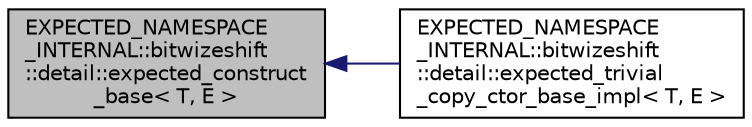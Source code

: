 digraph "EXPECTED_NAMESPACE_INTERNAL::bitwizeshift::detail::expected_construct_base&lt; T, E &gt;"
{
  edge [fontname="Helvetica",fontsize="10",labelfontname="Helvetica",labelfontsize="10"];
  node [fontname="Helvetica",fontsize="10",shape=record];
  rankdir="LR";
  Node0 [label="EXPECTED_NAMESPACE\l_INTERNAL::bitwizeshift\l::detail::expected_construct\l_base\< T, E \>",height=0.2,width=0.4,color="black", fillcolor="grey75", style="filled", fontcolor="black"];
  Node0 -> Node1 [dir="back",color="midnightblue",fontsize="10",style="solid",fontname="Helvetica"];
  Node1 [label="EXPECTED_NAMESPACE\l_INTERNAL::bitwizeshift\l::detail::expected_trivial\l_copy_ctor_base_impl\< T, E \>",height=0.2,width=0.4,color="black", fillcolor="white", style="filled",URL="$dd/d61/struct_e_x_p_e_c_t_e_d___n_a_m_e_s_p_a_c_e___i_n_t_e_r_n_a_l_1_1bitwizeshift_1_1detail_1_1expect2f4b93f0a0dfebfe969aa064c70b44dc.html"];
}
